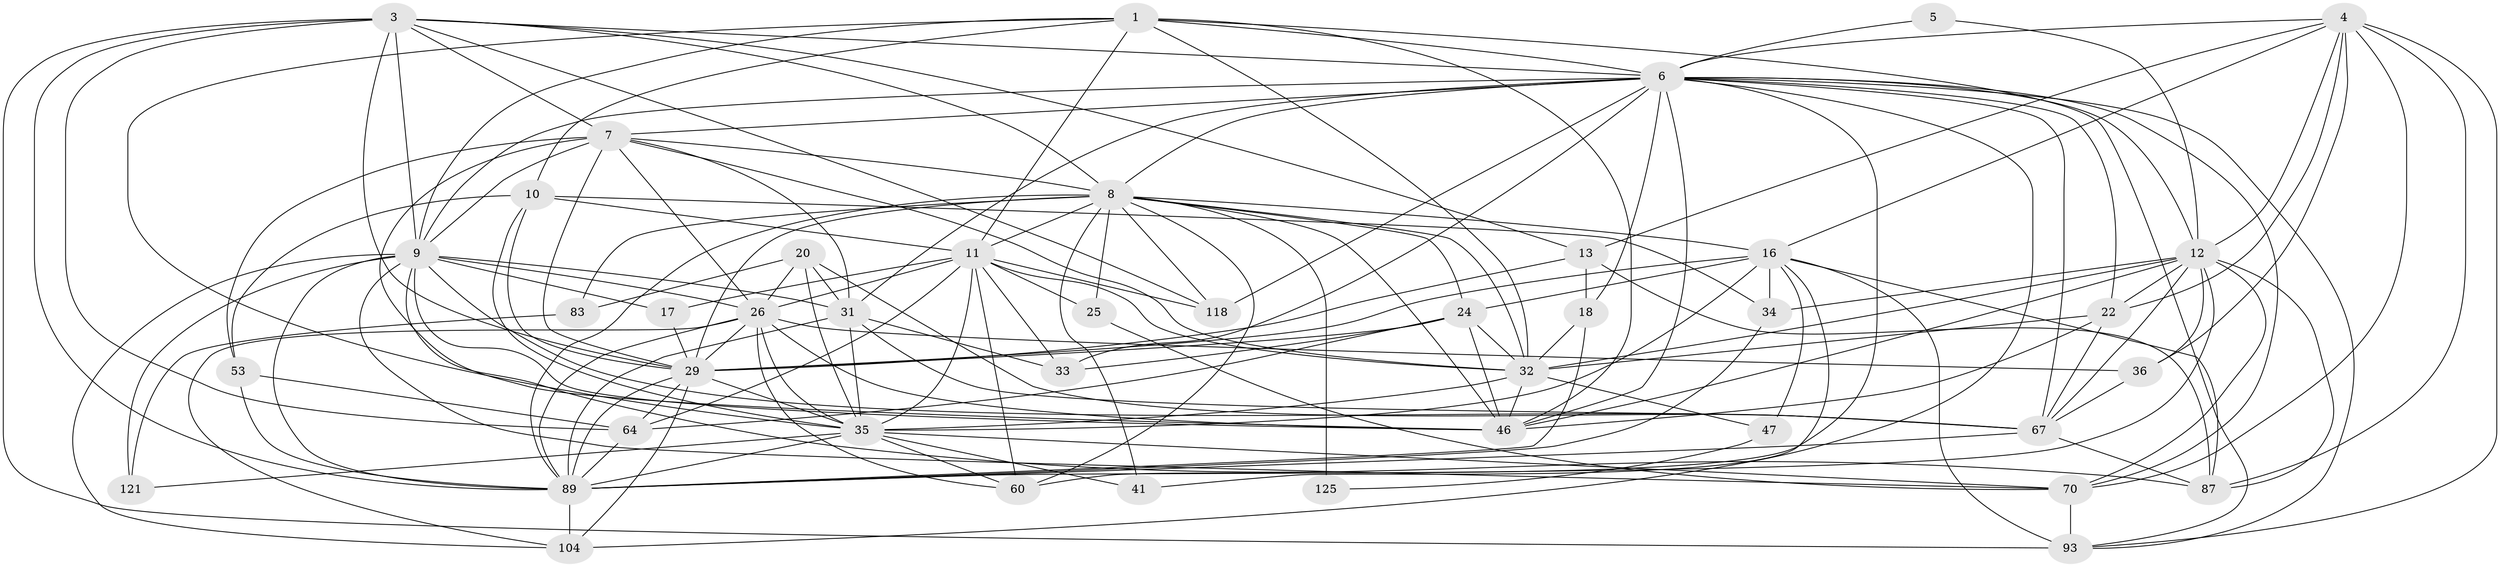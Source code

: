 // original degree distribution, {5: 0.2054794520547945, 3: 0.2808219178082192, 2: 0.15753424657534246, 7: 0.04794520547945205, 4: 0.1917808219178082, 6: 0.1095890410958904, 8: 0.00684931506849315}
// Generated by graph-tools (version 1.1) at 2025/18/03/04/25 18:18:56]
// undirected, 43 vertices, 160 edges
graph export_dot {
graph [start="1"]
  node [color=gray90,style=filled];
  1 [super="+2+76"];
  3 [super="+103+75"];
  4 [super="+15+14"];
  5;
  6 [super="+55+27+66+21"];
  7 [super="+88+72"];
  8 [super="+62+19"];
  9 [super="+44"];
  10 [super="+80"];
  11 [super="+65+45+43"];
  12 [super="+117+48+113"];
  13 [super="+23"];
  16 [super="+73+50"];
  17 [super="+39"];
  18;
  20 [super="+134"];
  22 [super="+84+61"];
  24 [super="+37"];
  25 [super="+58"];
  26 [super="+79+97+38"];
  29 [super="+30+52+105+63"];
  31 [super="+110+49"];
  32 [super="+74+42+138"];
  33 [super="+91"];
  34 [super="+69"];
  35 [super="+115+68"];
  36 [super="+96"];
  41 [super="+56"];
  46 [super="+119+143"];
  47 [super="+57"];
  53;
  60 [super="+111"];
  64 [super="+135"];
  67 [super="+116+127"];
  70 [super="+77"];
  83 [super="+124"];
  87 [super="+144"];
  89 [super="+146+95"];
  93 [super="+99"];
  104 [super="+114"];
  118;
  121;
  125;
  1 -- 35;
  1 -- 10;
  1 -- 93;
  1 -- 9;
  1 -- 46;
  1 -- 6;
  1 -- 32;
  1 -- 11;
  3 -- 64;
  3 -- 6;
  3 -- 13;
  3 -- 118;
  3 -- 93 [weight=2];
  3 -- 8;
  3 -- 7 [weight=2];
  3 -- 9 [weight=2];
  3 -- 29;
  3 -- 89 [weight=2];
  4 -- 36;
  4 -- 70;
  4 -- 6;
  4 -- 16;
  4 -- 93;
  4 -- 22;
  4 -- 13;
  4 -- 12;
  4 -- 87;
  5 -- 12;
  5 -- 6;
  6 -- 46;
  6 -- 93 [weight=2];
  6 -- 31;
  6 -- 8;
  6 -- 104;
  6 -- 33;
  6 -- 12;
  6 -- 67;
  6 -- 7;
  6 -- 70;
  6 -- 9;
  6 -- 18;
  6 -- 118;
  6 -- 22;
  6 -- 60;
  7 -- 8;
  7 -- 29;
  7 -- 53;
  7 -- 26;
  7 -- 46;
  7 -- 9 [weight=2];
  7 -- 32;
  7 -- 31;
  8 -- 60;
  8 -- 46;
  8 -- 83;
  8 -- 29;
  8 -- 118;
  8 -- 25 [weight=2];
  8 -- 125 [weight=2];
  8 -- 11 [weight=2];
  8 -- 24;
  8 -- 41;
  8 -- 32;
  8 -- 89;
  8 -- 16;
  9 -- 46;
  9 -- 67;
  9 -- 70;
  9 -- 104;
  9 -- 87;
  9 -- 121;
  9 -- 26;
  9 -- 31;
  9 -- 89;
  9 -- 17;
  10 -- 34;
  10 -- 53;
  10 -- 29;
  10 -- 35;
  10 -- 11;
  11 -- 33;
  11 -- 26 [weight=3];
  11 -- 64 [weight=2];
  11 -- 32;
  11 -- 25;
  11 -- 17;
  11 -- 118;
  11 -- 60;
  11 -- 35;
  12 -- 46;
  12 -- 89;
  12 -- 34;
  12 -- 36;
  12 -- 22;
  12 -- 87;
  12 -- 70;
  12 -- 67;
  12 -- 32;
  13 -- 87;
  13 -- 18;
  13 -- 29;
  16 -- 29 [weight=3];
  16 -- 93 [weight=2];
  16 -- 41;
  16 -- 47;
  16 -- 34;
  16 -- 35;
  16 -- 24;
  16 -- 87;
  17 -- 29;
  18 -- 32;
  18 -- 89;
  20 -- 83;
  20 -- 67;
  20 -- 31;
  20 -- 35;
  20 -- 26;
  22 -- 46 [weight=2];
  22 -- 67 [weight=2];
  22 -- 32;
  24 -- 46 [weight=2];
  24 -- 64;
  24 -- 33;
  24 -- 29;
  24 -- 32;
  25 -- 70;
  26 -- 29 [weight=2];
  26 -- 36 [weight=3];
  26 -- 60;
  26 -- 104;
  26 -- 46;
  26 -- 35 [weight=2];
  26 -- 89;
  29 -- 35;
  29 -- 104;
  29 -- 64;
  29 -- 89;
  31 -- 33;
  31 -- 89;
  31 -- 35 [weight=2];
  31 -- 67;
  32 -- 35 [weight=2];
  32 -- 46;
  32 -- 47;
  34 -- 89;
  35 -- 89;
  35 -- 41;
  35 -- 121;
  35 -- 60;
  35 -- 70;
  36 -- 67;
  47 -- 125;
  53 -- 64;
  53 -- 89;
  64 -- 89;
  67 -- 89;
  67 -- 87;
  70 -- 93;
  83 -- 121;
  89 -- 104;
}
